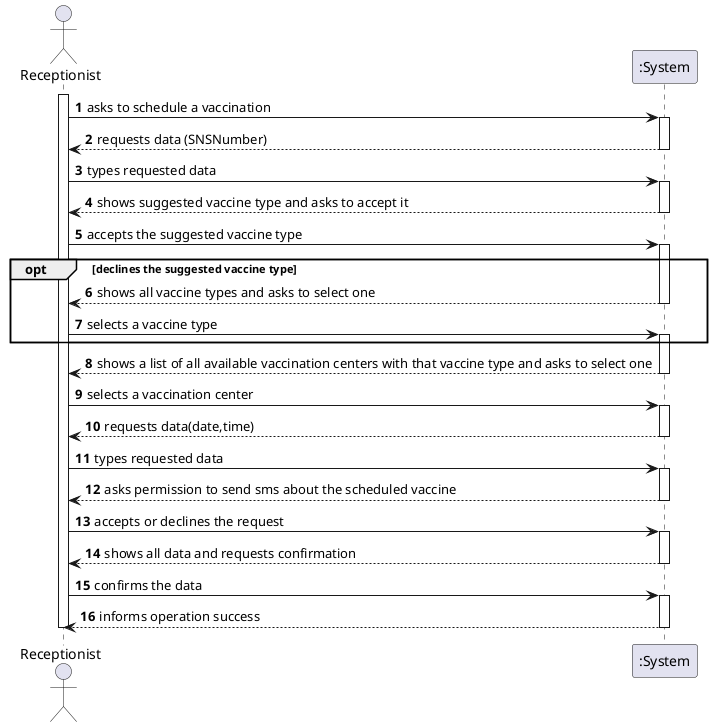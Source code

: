 @startuml US02_SSD
autonumber
actor "Receptionist" as Recept

activate Recept
Recept -> ":System" : asks to schedule a vaccination
activate ":System"
":System" --> Recept : requests data (SNSNumber)
deactivate ":System"
Recept -> ":System" : types requested data
activate ":System"

":System" --> Recept : shows suggested vaccine type and asks to accept it
deactivate ":System"
Recept -> ":System" : accepts the suggested vaccine type
activate ":System"

opt declines the suggested vaccine type
":System" --> Recept : shows all vaccine types and asks to select one
deactivate ":System"
Recept -> ":System" : selects a vaccine type
activate ":System"
end

":System" --> Recept: shows a list of all available vaccination centers with that vaccine type and asks to select one
deactivate ":System"
Recept -> ":System" : selects a vaccination center
activate ":System"

":System" --> Recept : requests data(date,time)
deactivate ":System"
Recept -> ":System" : types requested data
activate ":System"

":System" --> Recept : asks permission to send sms about the scheduled vaccine
deactivate ":System"
Recept -> ":System" : accepts or declines the request
activate ":System"

":System" --> Recept : shows all data and requests confirmation
deactivate ":System"
Recept -> ":System" : confirms the data
activate ":System"

":System" --> Recept : informs operation success
deactivate ":System"

deactivate Recept

@enduml